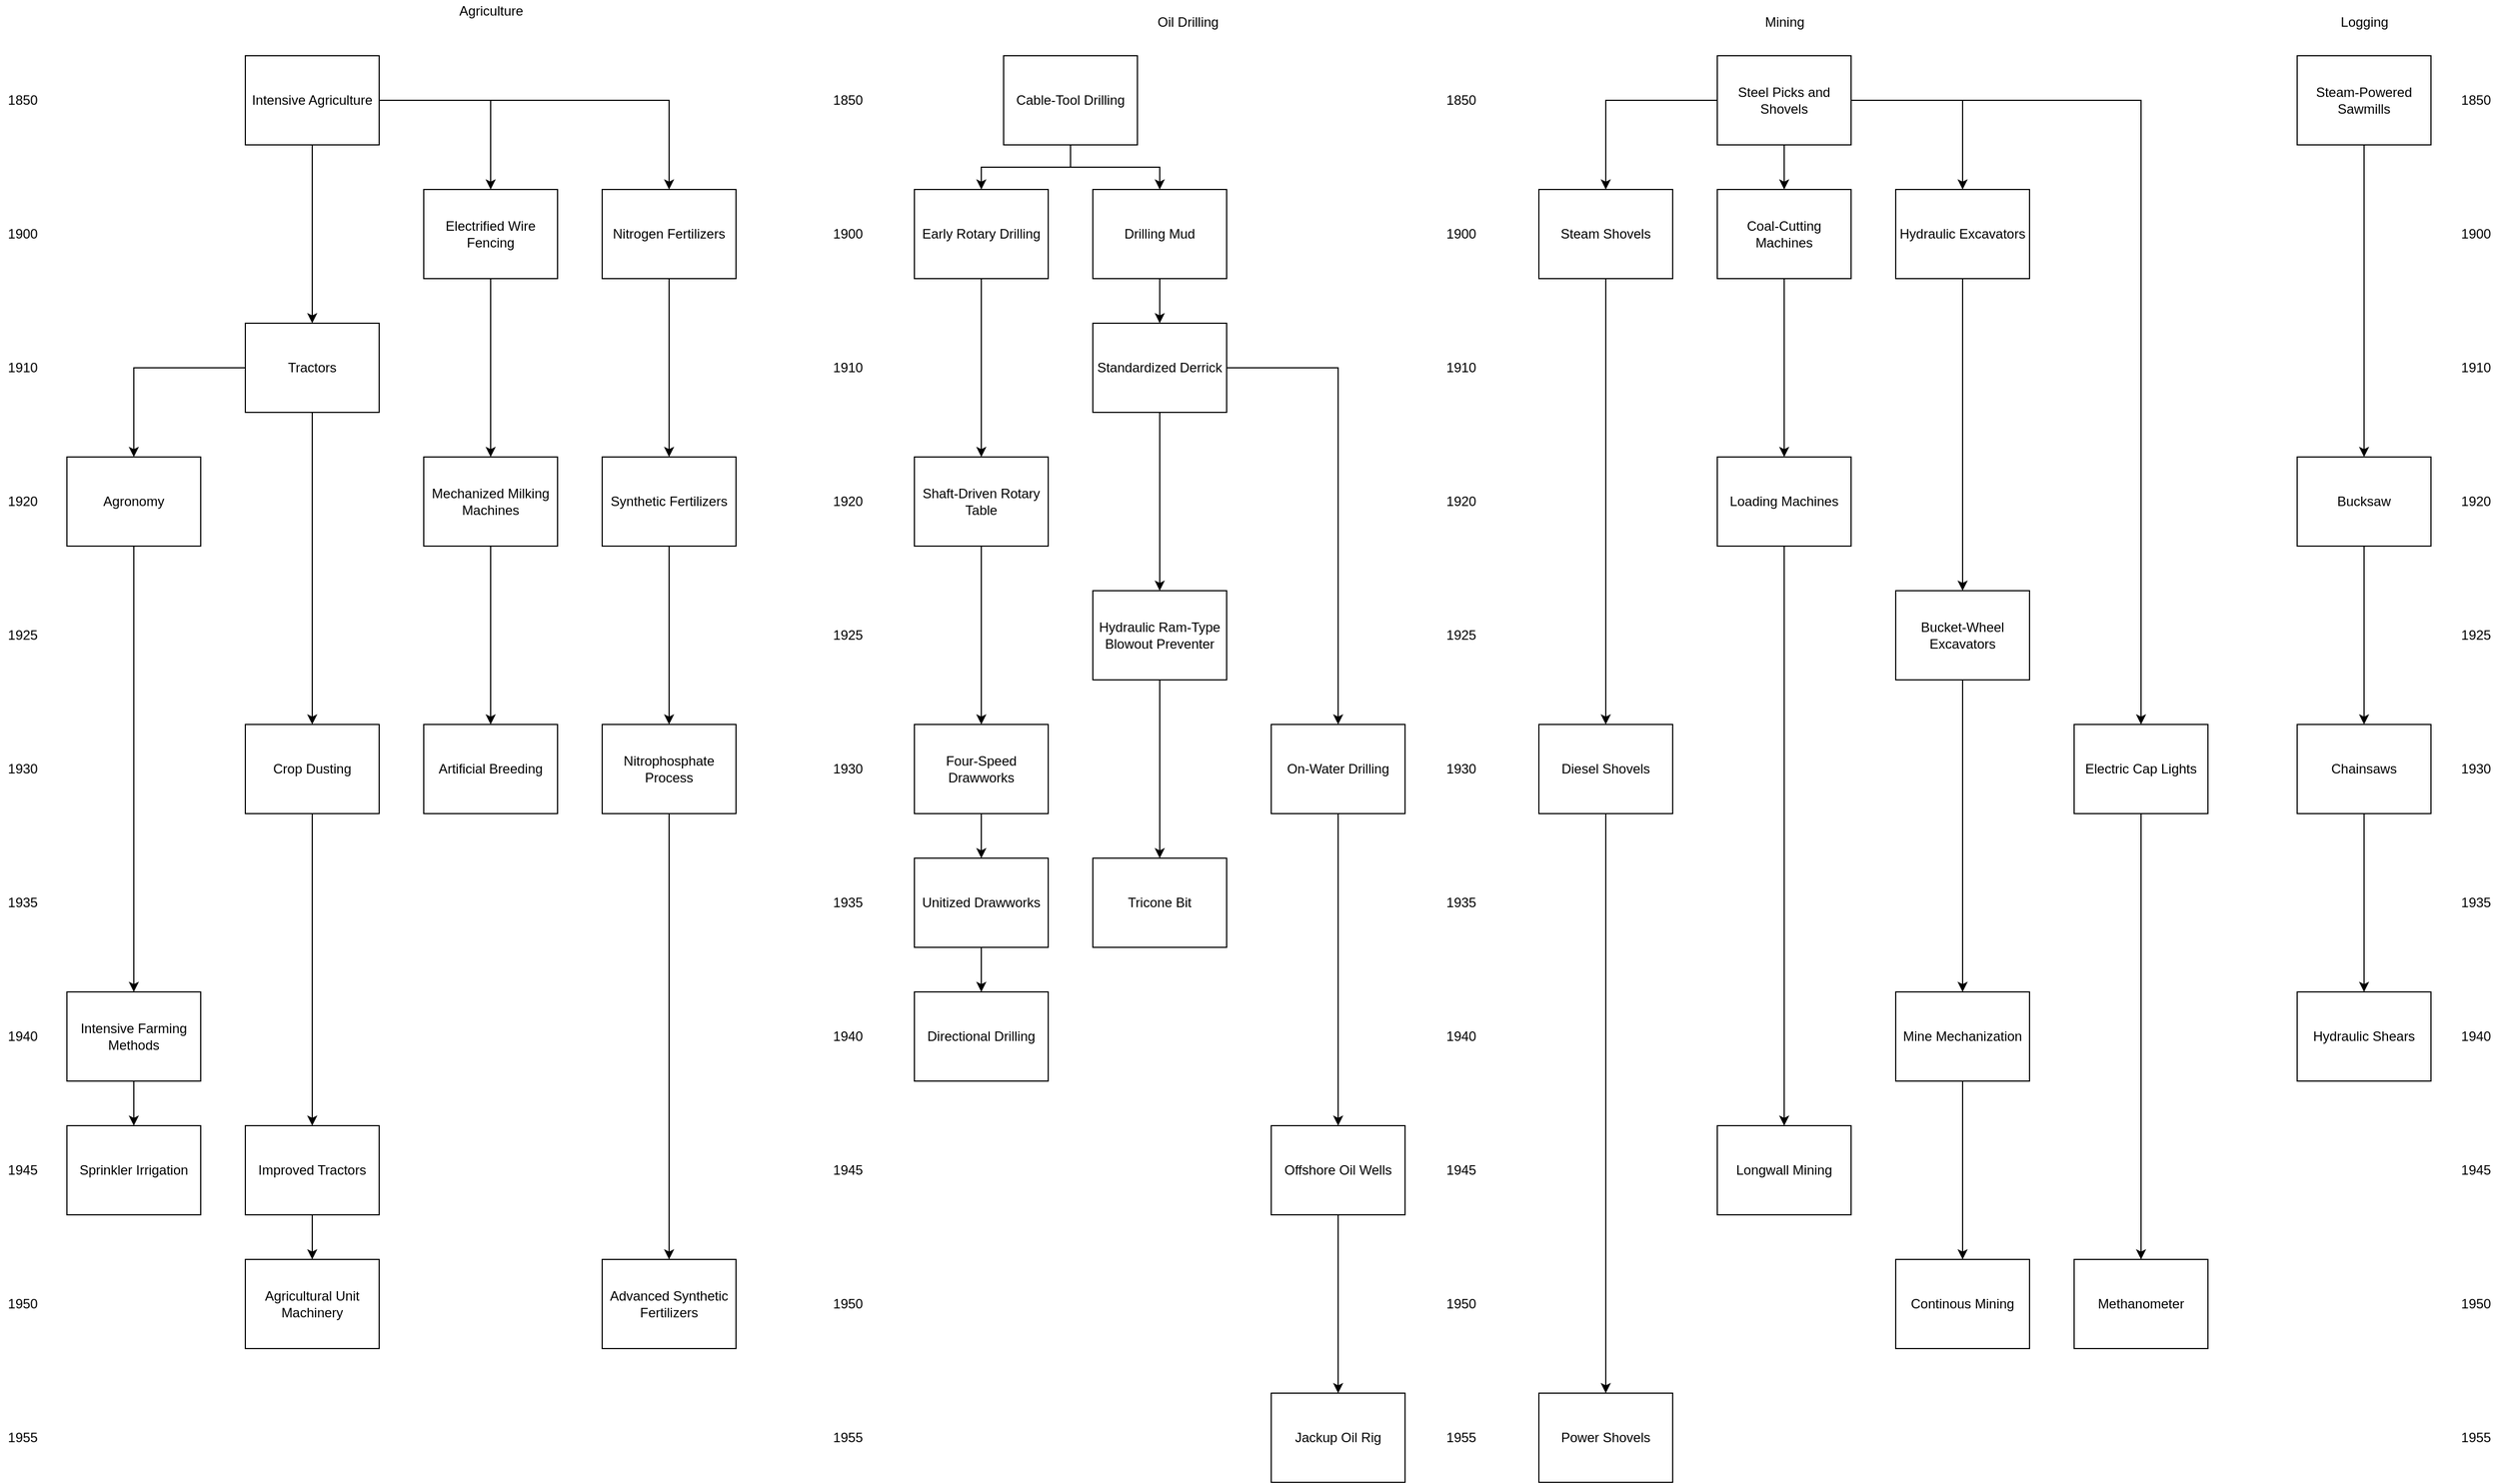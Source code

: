 <mxfile version="19.0.3" type="device"><diagram id="jywxnmZKgnLuyNf-V-jz" name="Resource Extraction"><mxGraphModel dx="2347" dy="911" grid="1" gridSize="10" guides="1" tooltips="1" connect="1" arrows="1" fold="1" page="1" pageScale="1" pageWidth="850" pageHeight="1100" math="0" shadow="0"><root><mxCell id="0"/><mxCell id="1" parent="0"/><mxCell id="-9QUuKGpBFFvPawd3NLC-29" style="edgeStyle=orthogonalEdgeStyle;rounded=0;orthogonalLoop=1;jettySize=auto;html=1;" edge="1" parent="1" source="-9QUuKGpBFFvPawd3NLC-1" target="-9QUuKGpBFFvPawd3NLC-7"><mxGeometry relative="1" as="geometry"/></mxCell><mxCell id="-9QUuKGpBFFvPawd3NLC-1" value="Drilling Mud" style="rounded=0;whiteSpace=wrap;html=1;" vertex="1" parent="1"><mxGeometry x="280" y="280" width="120" height="80" as="geometry"/></mxCell><mxCell id="-9QUuKGpBFFvPawd3NLC-2" value="1900" style="text;html=1;align=center;verticalAlign=middle;resizable=0;points=[];autosize=1;strokeColor=none;fillColor=none;" vertex="1" parent="1"><mxGeometry x="40" y="310" width="40" height="20" as="geometry"/></mxCell><mxCell id="-9QUuKGpBFFvPawd3NLC-3" value="1910" style="text;html=1;align=center;verticalAlign=middle;resizable=0;points=[];autosize=1;strokeColor=none;fillColor=none;" vertex="1" parent="1"><mxGeometry x="40" y="430" width="40" height="20" as="geometry"/></mxCell><mxCell id="-9QUuKGpBFFvPawd3NLC-4" value="1850" style="text;html=1;align=center;verticalAlign=middle;resizable=0;points=[];autosize=1;strokeColor=none;fillColor=none;" vertex="1" parent="1"><mxGeometry x="40" y="190" width="40" height="20" as="geometry"/></mxCell><mxCell id="-9QUuKGpBFFvPawd3NLC-25" style="edgeStyle=orthogonalEdgeStyle;rounded=0;orthogonalLoop=1;jettySize=auto;html=1;entryX=0.5;entryY=0;entryDx=0;entryDy=0;" edge="1" parent="1" source="-9QUuKGpBFFvPawd3NLC-5" target="-9QUuKGpBFFvPawd3NLC-6"><mxGeometry relative="1" as="geometry"/></mxCell><mxCell id="-9QUuKGpBFFvPawd3NLC-26" style="edgeStyle=orthogonalEdgeStyle;rounded=0;orthogonalLoop=1;jettySize=auto;html=1;entryX=0.5;entryY=0;entryDx=0;entryDy=0;" edge="1" parent="1" source="-9QUuKGpBFFvPawd3NLC-5" target="-9QUuKGpBFFvPawd3NLC-1"><mxGeometry relative="1" as="geometry"/></mxCell><mxCell id="-9QUuKGpBFFvPawd3NLC-5" value="Cable-Tool Drilling" style="rounded=0;whiteSpace=wrap;html=1;" vertex="1" parent="1"><mxGeometry x="200" y="160" width="120" height="80" as="geometry"/></mxCell><mxCell id="-9QUuKGpBFFvPawd3NLC-176" style="edgeStyle=orthogonalEdgeStyle;rounded=0;orthogonalLoop=1;jettySize=auto;html=1;" edge="1" parent="1" source="-9QUuKGpBFFvPawd3NLC-6" target="-9QUuKGpBFFvPawd3NLC-13"><mxGeometry relative="1" as="geometry"/></mxCell><mxCell id="-9QUuKGpBFFvPawd3NLC-6" value="Early Rotary Drilling" style="rounded=0;whiteSpace=wrap;html=1;" vertex="1" parent="1"><mxGeometry x="120" y="280" width="120" height="80" as="geometry"/></mxCell><mxCell id="-9QUuKGpBFFvPawd3NLC-30" style="edgeStyle=orthogonalEdgeStyle;rounded=0;orthogonalLoop=1;jettySize=auto;html=1;entryX=0.5;entryY=0;entryDx=0;entryDy=0;" edge="1" parent="1" source="-9QUuKGpBFFvPawd3NLC-7" target="-9QUuKGpBFFvPawd3NLC-18"><mxGeometry relative="1" as="geometry"/></mxCell><mxCell id="-9QUuKGpBFFvPawd3NLC-38" style="edgeStyle=orthogonalEdgeStyle;rounded=0;orthogonalLoop=1;jettySize=auto;html=1;" edge="1" parent="1" source="-9QUuKGpBFFvPawd3NLC-7" target="-9QUuKGpBFFvPawd3NLC-37"><mxGeometry relative="1" as="geometry"/></mxCell><mxCell id="-9QUuKGpBFFvPawd3NLC-7" value="Standardized Derrick" style="rounded=0;whiteSpace=wrap;html=1;" vertex="1" parent="1"><mxGeometry x="280" y="400" width="120" height="80" as="geometry"/></mxCell><mxCell id="-9QUuKGpBFFvPawd3NLC-9" value="1920" style="text;html=1;align=center;verticalAlign=middle;resizable=0;points=[];autosize=1;strokeColor=none;fillColor=none;" vertex="1" parent="1"><mxGeometry x="40" y="550" width="40" height="20" as="geometry"/></mxCell><mxCell id="-9QUuKGpBFFvPawd3NLC-10" value="1925" style="text;html=1;align=center;verticalAlign=middle;resizable=0;points=[];autosize=1;strokeColor=none;fillColor=none;" vertex="1" parent="1"><mxGeometry x="40" y="670" width="40" height="20" as="geometry"/></mxCell><mxCell id="-9QUuKGpBFFvPawd3NLC-11" value="1930" style="text;html=1;align=center;verticalAlign=middle;resizable=0;points=[];autosize=1;strokeColor=none;fillColor=none;" vertex="1" parent="1"><mxGeometry x="40" y="790" width="40" height="20" as="geometry"/></mxCell><mxCell id="-9QUuKGpBFFvPawd3NLC-12" value="1935" style="text;html=1;align=center;verticalAlign=middle;resizable=0;points=[];autosize=1;strokeColor=none;fillColor=none;" vertex="1" parent="1"><mxGeometry x="40" y="910" width="40" height="20" as="geometry"/></mxCell><mxCell id="-9QUuKGpBFFvPawd3NLC-31" style="edgeStyle=orthogonalEdgeStyle;rounded=0;orthogonalLoop=1;jettySize=auto;html=1;entryX=0.5;entryY=0;entryDx=0;entryDy=0;" edge="1" parent="1" source="-9QUuKGpBFFvPawd3NLC-13" target="-9QUuKGpBFFvPawd3NLC-14"><mxGeometry relative="1" as="geometry"/></mxCell><mxCell id="-9QUuKGpBFFvPawd3NLC-13" value="Shaft-Driven Rotary Table" style="rounded=0;whiteSpace=wrap;html=1;" vertex="1" parent="1"><mxGeometry x="120" y="520" width="120" height="80" as="geometry"/></mxCell><mxCell id="-9QUuKGpBFFvPawd3NLC-32" style="edgeStyle=orthogonalEdgeStyle;rounded=0;orthogonalLoop=1;jettySize=auto;html=1;" edge="1" parent="1" source="-9QUuKGpBFFvPawd3NLC-14" target="-9QUuKGpBFFvPawd3NLC-16"><mxGeometry relative="1" as="geometry"/></mxCell><mxCell id="-9QUuKGpBFFvPawd3NLC-14" value="Four-Speed Drawworks" style="rounded=0;whiteSpace=wrap;html=1;" vertex="1" parent="1"><mxGeometry x="120" y="760" width="120" height="80" as="geometry"/></mxCell><mxCell id="-9QUuKGpBFFvPawd3NLC-41" style="edgeStyle=orthogonalEdgeStyle;rounded=0;orthogonalLoop=1;jettySize=auto;html=1;" edge="1" parent="1" source="-9QUuKGpBFFvPawd3NLC-16" target="-9QUuKGpBFFvPawd3NLC-40"><mxGeometry relative="1" as="geometry"/></mxCell><mxCell id="-9QUuKGpBFFvPawd3NLC-16" value="Unitized Drawworks" style="rounded=0;whiteSpace=wrap;html=1;" vertex="1" parent="1"><mxGeometry x="120" y="880" width="120" height="80" as="geometry"/></mxCell><mxCell id="-9QUuKGpBFFvPawd3NLC-17" value="Tricone Bit" style="rounded=0;whiteSpace=wrap;html=1;" vertex="1" parent="1"><mxGeometry x="280" y="880" width="120" height="80" as="geometry"/></mxCell><mxCell id="-9QUuKGpBFFvPawd3NLC-34" style="edgeStyle=orthogonalEdgeStyle;rounded=0;orthogonalLoop=1;jettySize=auto;html=1;entryX=0.5;entryY=0;entryDx=0;entryDy=0;" edge="1" parent="1" source="-9QUuKGpBFFvPawd3NLC-18" target="-9QUuKGpBFFvPawd3NLC-19"><mxGeometry relative="1" as="geometry"/></mxCell><mxCell id="-9QUuKGpBFFvPawd3NLC-18" value="On-Water Drilling" style="rounded=0;whiteSpace=wrap;html=1;" vertex="1" parent="1"><mxGeometry x="440" y="760" width="120" height="80" as="geometry"/></mxCell><mxCell id="-9QUuKGpBFFvPawd3NLC-35" style="edgeStyle=orthogonalEdgeStyle;rounded=0;orthogonalLoop=1;jettySize=auto;html=1;entryX=0.5;entryY=0;entryDx=0;entryDy=0;" edge="1" parent="1" source="-9QUuKGpBFFvPawd3NLC-19" target="-9QUuKGpBFFvPawd3NLC-22"><mxGeometry relative="1" as="geometry"/></mxCell><mxCell id="-9QUuKGpBFFvPawd3NLC-19" value="Offshore Oil Wells" style="rounded=0;whiteSpace=wrap;html=1;" vertex="1" parent="1"><mxGeometry x="440" y="1120" width="120" height="80" as="geometry"/></mxCell><mxCell id="-9QUuKGpBFFvPawd3NLC-20" value="1940" style="text;html=1;align=center;verticalAlign=middle;resizable=0;points=[];autosize=1;strokeColor=none;fillColor=none;" vertex="1" parent="1"><mxGeometry x="40" y="1030" width="40" height="20" as="geometry"/></mxCell><mxCell id="-9QUuKGpBFFvPawd3NLC-21" value="1945" style="text;html=1;align=center;verticalAlign=middle;resizable=0;points=[];autosize=1;strokeColor=none;fillColor=none;" vertex="1" parent="1"><mxGeometry x="40" y="1150" width="40" height="20" as="geometry"/></mxCell><mxCell id="-9QUuKGpBFFvPawd3NLC-22" value="Jackup Oil Rig" style="rounded=0;whiteSpace=wrap;html=1;" vertex="1" parent="1"><mxGeometry x="440" y="1360" width="120" height="80" as="geometry"/></mxCell><mxCell id="-9QUuKGpBFFvPawd3NLC-23" value="1950" style="text;html=1;align=center;verticalAlign=middle;resizable=0;points=[];autosize=1;strokeColor=none;fillColor=none;" vertex="1" parent="1"><mxGeometry x="40" y="1270" width="40" height="20" as="geometry"/></mxCell><mxCell id="-9QUuKGpBFFvPawd3NLC-24" value="1955" style="text;html=1;align=center;verticalAlign=middle;resizable=0;points=[];autosize=1;strokeColor=none;fillColor=none;" vertex="1" parent="1"><mxGeometry x="40" y="1390" width="40" height="20" as="geometry"/></mxCell><mxCell id="-9QUuKGpBFFvPawd3NLC-36" value="Oil Drilling" style="text;html=1;align=center;verticalAlign=middle;resizable=0;points=[];autosize=1;strokeColor=none;fillColor=none;" vertex="1" parent="1"><mxGeometry x="330" y="120" width="70" height="20" as="geometry"/></mxCell><mxCell id="-9QUuKGpBFFvPawd3NLC-39" style="edgeStyle=orthogonalEdgeStyle;rounded=0;orthogonalLoop=1;jettySize=auto;html=1;entryX=0.5;entryY=0;entryDx=0;entryDy=0;" edge="1" parent="1" source="-9QUuKGpBFFvPawd3NLC-37" target="-9QUuKGpBFFvPawd3NLC-17"><mxGeometry relative="1" as="geometry"/></mxCell><mxCell id="-9QUuKGpBFFvPawd3NLC-37" value="Hydraulic Ram-Type Blowout Preventer" style="rounded=0;whiteSpace=wrap;html=1;" vertex="1" parent="1"><mxGeometry x="280" y="640" width="120" height="80" as="geometry"/></mxCell><mxCell id="-9QUuKGpBFFvPawd3NLC-40" value="Directional Drilling" style="rounded=0;whiteSpace=wrap;html=1;" vertex="1" parent="1"><mxGeometry x="120" y="1000" width="120" height="80" as="geometry"/></mxCell><mxCell id="-9QUuKGpBFFvPawd3NLC-42" value="Mining" style="text;html=1;align=center;verticalAlign=middle;resizable=0;points=[];autosize=1;strokeColor=none;fillColor=none;" vertex="1" parent="1"><mxGeometry x="875" y="120" width="50" height="20" as="geometry"/></mxCell><mxCell id="-9QUuKGpBFFvPawd3NLC-72" style="edgeStyle=orthogonalEdgeStyle;rounded=0;orthogonalLoop=1;jettySize=auto;html=1;entryX=0.5;entryY=0;entryDx=0;entryDy=0;" edge="1" parent="1" source="-9QUuKGpBFFvPawd3NLC-43" target="-9QUuKGpBFFvPawd3NLC-61"><mxGeometry relative="1" as="geometry"/></mxCell><mxCell id="-9QUuKGpBFFvPawd3NLC-75" style="edgeStyle=orthogonalEdgeStyle;rounded=0;orthogonalLoop=1;jettySize=auto;html=1;entryX=0.5;entryY=0;entryDx=0;entryDy=0;" edge="1" parent="1" source="-9QUuKGpBFFvPawd3NLC-43" target="-9QUuKGpBFFvPawd3NLC-64"><mxGeometry relative="1" as="geometry"/></mxCell><mxCell id="-9QUuKGpBFFvPawd3NLC-76" style="edgeStyle=orthogonalEdgeStyle;rounded=0;orthogonalLoop=1;jettySize=auto;html=1;" edge="1" parent="1" source="-9QUuKGpBFFvPawd3NLC-43" target="-9QUuKGpBFFvPawd3NLC-55"><mxGeometry relative="1" as="geometry"/></mxCell><mxCell id="-9QUuKGpBFFvPawd3NLC-105" style="edgeStyle=orthogonalEdgeStyle;rounded=0;orthogonalLoop=1;jettySize=auto;html=1;entryX=0.5;entryY=0;entryDx=0;entryDy=0;" edge="1" parent="1" source="-9QUuKGpBFFvPawd3NLC-43" target="-9QUuKGpBFFvPawd3NLC-104"><mxGeometry relative="1" as="geometry"/></mxCell><mxCell id="-9QUuKGpBFFvPawd3NLC-43" value="Steel Picks and Shovels" style="rounded=0;whiteSpace=wrap;html=1;" vertex="1" parent="1"><mxGeometry x="840" y="160" width="120" height="80" as="geometry"/></mxCell><mxCell id="-9QUuKGpBFFvPawd3NLC-44" value="1900" style="text;html=1;align=center;verticalAlign=middle;resizable=0;points=[];autosize=1;strokeColor=none;fillColor=none;" vertex="1" parent="1"><mxGeometry x="590" y="310" width="40" height="20" as="geometry"/></mxCell><mxCell id="-9QUuKGpBFFvPawd3NLC-45" value="1910" style="text;html=1;align=center;verticalAlign=middle;resizable=0;points=[];autosize=1;strokeColor=none;fillColor=none;" vertex="1" parent="1"><mxGeometry x="590" y="430" width="40" height="20" as="geometry"/></mxCell><mxCell id="-9QUuKGpBFFvPawd3NLC-46" value="1850" style="text;html=1;align=center;verticalAlign=middle;resizable=0;points=[];autosize=1;strokeColor=none;fillColor=none;" vertex="1" parent="1"><mxGeometry x="590" y="190" width="40" height="20" as="geometry"/></mxCell><mxCell id="-9QUuKGpBFFvPawd3NLC-47" value="1920" style="text;html=1;align=center;verticalAlign=middle;resizable=0;points=[];autosize=1;strokeColor=none;fillColor=none;" vertex="1" parent="1"><mxGeometry x="590" y="550" width="40" height="20" as="geometry"/></mxCell><mxCell id="-9QUuKGpBFFvPawd3NLC-48" value="1925" style="text;html=1;align=center;verticalAlign=middle;resizable=0;points=[];autosize=1;strokeColor=none;fillColor=none;" vertex="1" parent="1"><mxGeometry x="590" y="670" width="40" height="20" as="geometry"/></mxCell><mxCell id="-9QUuKGpBFFvPawd3NLC-49" value="1930" style="text;html=1;align=center;verticalAlign=middle;resizable=0;points=[];autosize=1;strokeColor=none;fillColor=none;" vertex="1" parent="1"><mxGeometry x="590" y="790" width="40" height="20" as="geometry"/></mxCell><mxCell id="-9QUuKGpBFFvPawd3NLC-50" value="1935" style="text;html=1;align=center;verticalAlign=middle;resizable=0;points=[];autosize=1;strokeColor=none;fillColor=none;" vertex="1" parent="1"><mxGeometry x="590" y="910" width="40" height="20" as="geometry"/></mxCell><mxCell id="-9QUuKGpBFFvPawd3NLC-51" value="1940" style="text;html=1;align=center;verticalAlign=middle;resizable=0;points=[];autosize=1;strokeColor=none;fillColor=none;" vertex="1" parent="1"><mxGeometry x="590" y="1030" width="40" height="20" as="geometry"/></mxCell><mxCell id="-9QUuKGpBFFvPawd3NLC-52" value="1945" style="text;html=1;align=center;verticalAlign=middle;resizable=0;points=[];autosize=1;strokeColor=none;fillColor=none;" vertex="1" parent="1"><mxGeometry x="590" y="1150" width="40" height="20" as="geometry"/></mxCell><mxCell id="-9QUuKGpBFFvPawd3NLC-53" value="1950" style="text;html=1;align=center;verticalAlign=middle;resizable=0;points=[];autosize=1;strokeColor=none;fillColor=none;" vertex="1" parent="1"><mxGeometry x="590" y="1270" width="40" height="20" as="geometry"/></mxCell><mxCell id="-9QUuKGpBFFvPawd3NLC-54" value="1955" style="text;html=1;align=center;verticalAlign=middle;resizable=0;points=[];autosize=1;strokeColor=none;fillColor=none;" vertex="1" parent="1"><mxGeometry x="590" y="1390" width="40" height="20" as="geometry"/></mxCell><mxCell id="-9QUuKGpBFFvPawd3NLC-77" style="edgeStyle=orthogonalEdgeStyle;rounded=0;orthogonalLoop=1;jettySize=auto;html=1;" edge="1" parent="1" source="-9QUuKGpBFFvPawd3NLC-55" target="-9QUuKGpBFFvPawd3NLC-56"><mxGeometry relative="1" as="geometry"/></mxCell><mxCell id="-9QUuKGpBFFvPawd3NLC-55" value="Steam Shovels" style="rounded=0;whiteSpace=wrap;html=1;" vertex="1" parent="1"><mxGeometry x="680" y="280" width="120" height="80" as="geometry"/></mxCell><mxCell id="-9QUuKGpBFFvPawd3NLC-78" style="edgeStyle=orthogonalEdgeStyle;rounded=0;orthogonalLoop=1;jettySize=auto;html=1;entryX=0.5;entryY=0;entryDx=0;entryDy=0;" edge="1" parent="1" source="-9QUuKGpBFFvPawd3NLC-56" target="-9QUuKGpBFFvPawd3NLC-57"><mxGeometry relative="1" as="geometry"/></mxCell><mxCell id="-9QUuKGpBFFvPawd3NLC-56" value="Diesel Shovels" style="rounded=0;whiteSpace=wrap;html=1;" vertex="1" parent="1"><mxGeometry x="680" y="760" width="120" height="80" as="geometry"/></mxCell><mxCell id="-9QUuKGpBFFvPawd3NLC-57" value="Power Shovels" style="rounded=0;whiteSpace=wrap;html=1;" vertex="1" parent="1"><mxGeometry x="680" y="1360" width="120" height="80" as="geometry"/></mxCell><mxCell id="-9QUuKGpBFFvPawd3NLC-73" style="edgeStyle=orthogonalEdgeStyle;rounded=0;orthogonalLoop=1;jettySize=auto;html=1;" edge="1" parent="1" source="-9QUuKGpBFFvPawd3NLC-61" target="-9QUuKGpBFFvPawd3NLC-62"><mxGeometry relative="1" as="geometry"/></mxCell><mxCell id="-9QUuKGpBFFvPawd3NLC-61" value="Coal-Cutting Machines" style="rounded=0;whiteSpace=wrap;html=1;" vertex="1" parent="1"><mxGeometry x="840" y="280" width="120" height="80" as="geometry"/></mxCell><mxCell id="-9QUuKGpBFFvPawd3NLC-74" style="edgeStyle=orthogonalEdgeStyle;rounded=0;orthogonalLoop=1;jettySize=auto;html=1;entryX=0.5;entryY=0;entryDx=0;entryDy=0;" edge="1" parent="1" source="-9QUuKGpBFFvPawd3NLC-62" target="-9QUuKGpBFFvPawd3NLC-63"><mxGeometry relative="1" as="geometry"/></mxCell><mxCell id="-9QUuKGpBFFvPawd3NLC-62" value="Loading Machines" style="rounded=0;whiteSpace=wrap;html=1;" vertex="1" parent="1"><mxGeometry x="840" y="520" width="120" height="80" as="geometry"/></mxCell><mxCell id="-9QUuKGpBFFvPawd3NLC-63" value="Longwall Mining" style="rounded=0;whiteSpace=wrap;html=1;" vertex="1" parent="1"><mxGeometry x="840" y="1120" width="120" height="80" as="geometry"/></mxCell><mxCell id="-9QUuKGpBFFvPawd3NLC-68" style="edgeStyle=orthogonalEdgeStyle;rounded=0;orthogonalLoop=1;jettySize=auto;html=1;" edge="1" parent="1" source="-9QUuKGpBFFvPawd3NLC-64" target="-9QUuKGpBFFvPawd3NLC-67"><mxGeometry relative="1" as="geometry"/></mxCell><mxCell id="-9QUuKGpBFFvPawd3NLC-64" value="Hydraulic Excavators" style="rounded=0;whiteSpace=wrap;html=1;" vertex="1" parent="1"><mxGeometry x="1000" y="280" width="120" height="80" as="geometry"/></mxCell><mxCell id="-9QUuKGpBFFvPawd3NLC-65" value="Continous Mining" style="rounded=0;whiteSpace=wrap;html=1;" vertex="1" parent="1"><mxGeometry x="1000" y="1240" width="120" height="80" as="geometry"/></mxCell><mxCell id="-9QUuKGpBFFvPawd3NLC-70" style="edgeStyle=orthogonalEdgeStyle;rounded=0;orthogonalLoop=1;jettySize=auto;html=1;entryX=0.5;entryY=0;entryDx=0;entryDy=0;" edge="1" parent="1" source="-9QUuKGpBFFvPawd3NLC-67" target="-9QUuKGpBFFvPawd3NLC-69"><mxGeometry relative="1" as="geometry"/></mxCell><mxCell id="-9QUuKGpBFFvPawd3NLC-67" value="Bucket-Wheel Excavators" style="rounded=0;whiteSpace=wrap;html=1;" vertex="1" parent="1"><mxGeometry x="1000" y="640" width="120" height="80" as="geometry"/></mxCell><mxCell id="-9QUuKGpBFFvPawd3NLC-71" style="edgeStyle=orthogonalEdgeStyle;rounded=0;orthogonalLoop=1;jettySize=auto;html=1;entryX=0.5;entryY=0;entryDx=0;entryDy=0;" edge="1" parent="1" source="-9QUuKGpBFFvPawd3NLC-69" target="-9QUuKGpBFFvPawd3NLC-65"><mxGeometry relative="1" as="geometry"/></mxCell><mxCell id="-9QUuKGpBFFvPawd3NLC-69" value="Mine Mechanization" style="rounded=0;whiteSpace=wrap;html=1;" vertex="1" parent="1"><mxGeometry x="1000" y="1000" width="120" height="80" as="geometry"/></mxCell><mxCell id="-9QUuKGpBFFvPawd3NLC-79" value="1900" style="text;html=1;align=center;verticalAlign=middle;resizable=0;points=[];autosize=1;strokeColor=none;fillColor=none;" vertex="1" parent="1"><mxGeometry x="1500" y="310" width="40" height="20" as="geometry"/></mxCell><mxCell id="-9QUuKGpBFFvPawd3NLC-80" value="1910" style="text;html=1;align=center;verticalAlign=middle;resizable=0;points=[];autosize=1;strokeColor=none;fillColor=none;" vertex="1" parent="1"><mxGeometry x="1500" y="430" width="40" height="20" as="geometry"/></mxCell><mxCell id="-9QUuKGpBFFvPawd3NLC-81" value="1850" style="text;html=1;align=center;verticalAlign=middle;resizable=0;points=[];autosize=1;strokeColor=none;fillColor=none;" vertex="1" parent="1"><mxGeometry x="1500" y="190" width="40" height="20" as="geometry"/></mxCell><mxCell id="-9QUuKGpBFFvPawd3NLC-82" value="1920" style="text;html=1;align=center;verticalAlign=middle;resizable=0;points=[];autosize=1;strokeColor=none;fillColor=none;" vertex="1" parent="1"><mxGeometry x="1500" y="550" width="40" height="20" as="geometry"/></mxCell><mxCell id="-9QUuKGpBFFvPawd3NLC-83" value="1925" style="text;html=1;align=center;verticalAlign=middle;resizable=0;points=[];autosize=1;strokeColor=none;fillColor=none;" vertex="1" parent="1"><mxGeometry x="1500" y="670" width="40" height="20" as="geometry"/></mxCell><mxCell id="-9QUuKGpBFFvPawd3NLC-84" value="1930" style="text;html=1;align=center;verticalAlign=middle;resizable=0;points=[];autosize=1;strokeColor=none;fillColor=none;" vertex="1" parent="1"><mxGeometry x="1500" y="790" width="40" height="20" as="geometry"/></mxCell><mxCell id="-9QUuKGpBFFvPawd3NLC-85" value="1935" style="text;html=1;align=center;verticalAlign=middle;resizable=0;points=[];autosize=1;strokeColor=none;fillColor=none;" vertex="1" parent="1"><mxGeometry x="1500" y="910" width="40" height="20" as="geometry"/></mxCell><mxCell id="-9QUuKGpBFFvPawd3NLC-86" value="1940" style="text;html=1;align=center;verticalAlign=middle;resizable=0;points=[];autosize=1;strokeColor=none;fillColor=none;" vertex="1" parent="1"><mxGeometry x="1500" y="1030" width="40" height="20" as="geometry"/></mxCell><mxCell id="-9QUuKGpBFFvPawd3NLC-87" value="1945" style="text;html=1;align=center;verticalAlign=middle;resizable=0;points=[];autosize=1;strokeColor=none;fillColor=none;" vertex="1" parent="1"><mxGeometry x="1500" y="1150" width="40" height="20" as="geometry"/></mxCell><mxCell id="-9QUuKGpBFFvPawd3NLC-88" value="1950" style="text;html=1;align=center;verticalAlign=middle;resizable=0;points=[];autosize=1;strokeColor=none;fillColor=none;" vertex="1" parent="1"><mxGeometry x="1500" y="1270" width="40" height="20" as="geometry"/></mxCell><mxCell id="-9QUuKGpBFFvPawd3NLC-89" value="1955" style="text;html=1;align=center;verticalAlign=middle;resizable=0;points=[];autosize=1;strokeColor=none;fillColor=none;" vertex="1" parent="1"><mxGeometry x="1500" y="1390" width="40" height="20" as="geometry"/></mxCell><mxCell id="-9QUuKGpBFFvPawd3NLC-175" style="edgeStyle=orthogonalEdgeStyle;rounded=0;orthogonalLoop=1;jettySize=auto;html=1;" edge="1" parent="1" source="-9QUuKGpBFFvPawd3NLC-90" target="-9QUuKGpBFFvPawd3NLC-93"><mxGeometry relative="1" as="geometry"/></mxCell><mxCell id="-9QUuKGpBFFvPawd3NLC-90" value="Steam-Powered Sawmills" style="rounded=0;whiteSpace=wrap;html=1;" vertex="1" parent="1"><mxGeometry x="1360" y="160" width="120" height="80" as="geometry"/></mxCell><mxCell id="-9QUuKGpBFFvPawd3NLC-99" style="edgeStyle=orthogonalEdgeStyle;rounded=0;orthogonalLoop=1;jettySize=auto;html=1;" edge="1" parent="1" source="-9QUuKGpBFFvPawd3NLC-92" target="-9QUuKGpBFFvPawd3NLC-94"><mxGeometry relative="1" as="geometry"/></mxCell><mxCell id="-9QUuKGpBFFvPawd3NLC-92" value="Chainsaws" style="rounded=0;whiteSpace=wrap;html=1;" vertex="1" parent="1"><mxGeometry x="1360" y="760" width="120" height="80" as="geometry"/></mxCell><mxCell id="-9QUuKGpBFFvPawd3NLC-98" style="edgeStyle=orthogonalEdgeStyle;rounded=0;orthogonalLoop=1;jettySize=auto;html=1;entryX=0.5;entryY=0;entryDx=0;entryDy=0;" edge="1" parent="1" source="-9QUuKGpBFFvPawd3NLC-93" target="-9QUuKGpBFFvPawd3NLC-92"><mxGeometry relative="1" as="geometry"/></mxCell><mxCell id="-9QUuKGpBFFvPawd3NLC-93" value="Bucksaw" style="rounded=0;whiteSpace=wrap;html=1;" vertex="1" parent="1"><mxGeometry x="1360" y="520" width="120" height="80" as="geometry"/></mxCell><mxCell id="-9QUuKGpBFFvPawd3NLC-94" value="Hydraulic Shears" style="rounded=0;whiteSpace=wrap;html=1;" vertex="1" parent="1"><mxGeometry x="1360" y="1000" width="120" height="80" as="geometry"/></mxCell><mxCell id="-9QUuKGpBFFvPawd3NLC-100" value="Logging" style="text;html=1;align=center;verticalAlign=middle;resizable=0;points=[];autosize=1;strokeColor=none;fillColor=none;" vertex="1" parent="1"><mxGeometry x="1390" y="120" width="60" height="20" as="geometry"/></mxCell><mxCell id="-9QUuKGpBFFvPawd3NLC-102" value="Agriculture" style="text;html=1;align=center;verticalAlign=middle;resizable=0;points=[];autosize=1;strokeColor=none;fillColor=none;" vertex="1" parent="1"><mxGeometry x="-295" y="110" width="70" height="20" as="geometry"/></mxCell><mxCell id="-9QUuKGpBFFvPawd3NLC-164" style="edgeStyle=orthogonalEdgeStyle;rounded=0;orthogonalLoop=1;jettySize=auto;html=1;entryX=0.5;entryY=0;entryDx=0;entryDy=0;" edge="1" parent="1" source="-9QUuKGpBFFvPawd3NLC-104" target="-9QUuKGpBFFvPawd3NLC-163"><mxGeometry relative="1" as="geometry"/></mxCell><mxCell id="-9QUuKGpBFFvPawd3NLC-104" value="Electric Cap Lights" style="rounded=0;whiteSpace=wrap;html=1;" vertex="1" parent="1"><mxGeometry x="1160" y="760" width="120" height="80" as="geometry"/></mxCell><mxCell id="-9QUuKGpBFFvPawd3NLC-138" style="edgeStyle=orthogonalEdgeStyle;rounded=0;orthogonalLoop=1;jettySize=auto;html=1;" edge="1" parent="1" source="-9QUuKGpBFFvPawd3NLC-107" target="-9QUuKGpBFFvPawd3NLC-137"><mxGeometry relative="1" as="geometry"/></mxCell><mxCell id="-9QUuKGpBFFvPawd3NLC-156" style="edgeStyle=orthogonalEdgeStyle;rounded=0;orthogonalLoop=1;jettySize=auto;html=1;" edge="1" parent="1" source="-9QUuKGpBFFvPawd3NLC-107" target="-9QUuKGpBFFvPawd3NLC-155"><mxGeometry relative="1" as="geometry"/></mxCell><mxCell id="-9QUuKGpBFFvPawd3NLC-107" value="Tractors" style="rounded=0;whiteSpace=wrap;html=1;" vertex="1" parent="1"><mxGeometry x="-480" y="400" width="120" height="80" as="geometry"/></mxCell><mxCell id="-9QUuKGpBFFvPawd3NLC-142" style="edgeStyle=orthogonalEdgeStyle;rounded=0;orthogonalLoop=1;jettySize=auto;html=1;entryX=0.5;entryY=0;entryDx=0;entryDy=0;" edge="1" parent="1" source="-9QUuKGpBFFvPawd3NLC-109" target="-9QUuKGpBFFvPawd3NLC-139"><mxGeometry relative="1" as="geometry"/></mxCell><mxCell id="-9QUuKGpBFFvPawd3NLC-109" value="Improved Tractors" style="rounded=0;whiteSpace=wrap;html=1;" vertex="1" parent="1"><mxGeometry x="-480" y="1120" width="120" height="80" as="geometry"/></mxCell><mxCell id="-9QUuKGpBFFvPawd3NLC-172" style="edgeStyle=orthogonalEdgeStyle;rounded=0;orthogonalLoop=1;jettySize=auto;html=1;" edge="1" parent="1" source="-9QUuKGpBFFvPawd3NLC-114" target="-9QUuKGpBFFvPawd3NLC-116"><mxGeometry relative="1" as="geometry"/></mxCell><mxCell id="-9QUuKGpBFFvPawd3NLC-114" value="Nitrogen Fertilizers" style="rounded=0;whiteSpace=wrap;html=1;" vertex="1" parent="1"><mxGeometry x="-160" y="280" width="120" height="80" as="geometry"/></mxCell><mxCell id="-9QUuKGpBFFvPawd3NLC-121" style="edgeStyle=orthogonalEdgeStyle;rounded=0;orthogonalLoop=1;jettySize=auto;html=1;entryX=0.5;entryY=0;entryDx=0;entryDy=0;" edge="1" parent="1" source="-9QUuKGpBFFvPawd3NLC-116" target="-9QUuKGpBFFvPawd3NLC-118"><mxGeometry relative="1" as="geometry"/></mxCell><mxCell id="-9QUuKGpBFFvPawd3NLC-116" value="Synthetic Fertilizers" style="rounded=0;whiteSpace=wrap;html=1;" vertex="1" parent="1"><mxGeometry x="-160" y="520" width="120" height="80" as="geometry"/></mxCell><mxCell id="-9QUuKGpBFFvPawd3NLC-120" style="edgeStyle=orthogonalEdgeStyle;rounded=0;orthogonalLoop=1;jettySize=auto;html=1;" edge="1" parent="1" source="-9QUuKGpBFFvPawd3NLC-118" target="-9QUuKGpBFFvPawd3NLC-119"><mxGeometry relative="1" as="geometry"/></mxCell><mxCell id="-9QUuKGpBFFvPawd3NLC-118" value="Nitrophosphate Process" style="rounded=0;whiteSpace=wrap;html=1;" vertex="1" parent="1"><mxGeometry x="-160" y="760" width="120" height="80" as="geometry"/></mxCell><mxCell id="-9QUuKGpBFFvPawd3NLC-119" value="Advanced Synthetic Fertilizers" style="rounded=0;whiteSpace=wrap;html=1;" vertex="1" parent="1"><mxGeometry x="-160" y="1240" width="120" height="80" as="geometry"/></mxCell><mxCell id="-9QUuKGpBFFvPawd3NLC-130" style="edgeStyle=orthogonalEdgeStyle;rounded=0;orthogonalLoop=1;jettySize=auto;html=1;entryX=0.5;entryY=0;entryDx=0;entryDy=0;" edge="1" parent="1" source="-9QUuKGpBFFvPawd3NLC-127" target="-9QUuKGpBFFvPawd3NLC-128"><mxGeometry relative="1" as="geometry"/></mxCell><mxCell id="-9QUuKGpBFFvPawd3NLC-127" value="Electrified Wire Fencing" style="rounded=0;whiteSpace=wrap;html=1;" vertex="1" parent="1"><mxGeometry x="-320" y="280" width="120" height="80" as="geometry"/></mxCell><mxCell id="-9QUuKGpBFFvPawd3NLC-132" style="edgeStyle=orthogonalEdgeStyle;rounded=0;orthogonalLoop=1;jettySize=auto;html=1;entryX=0.5;entryY=0;entryDx=0;entryDy=0;" edge="1" parent="1" source="-9QUuKGpBFFvPawd3NLC-128" target="-9QUuKGpBFFvPawd3NLC-131"><mxGeometry relative="1" as="geometry"/></mxCell><mxCell id="-9QUuKGpBFFvPawd3NLC-128" value="Mechanized Milking Machines" style="rounded=0;whiteSpace=wrap;html=1;" vertex="1" parent="1"><mxGeometry x="-320" y="520" width="120" height="80" as="geometry"/></mxCell><mxCell id="-9QUuKGpBFFvPawd3NLC-131" value="Artificial Breeding" style="rounded=0;whiteSpace=wrap;html=1;" vertex="1" parent="1"><mxGeometry x="-320" y="760" width="120" height="80" as="geometry"/></mxCell><mxCell id="-9QUuKGpBFFvPawd3NLC-146" style="edgeStyle=orthogonalEdgeStyle;rounded=0;orthogonalLoop=1;jettySize=auto;html=1;" edge="1" parent="1" source="-9QUuKGpBFFvPawd3NLC-133" target="-9QUuKGpBFFvPawd3NLC-107"><mxGeometry relative="1" as="geometry"/></mxCell><mxCell id="-9QUuKGpBFFvPawd3NLC-173" style="edgeStyle=orthogonalEdgeStyle;rounded=0;orthogonalLoop=1;jettySize=auto;html=1;" edge="1" parent="1" source="-9QUuKGpBFFvPawd3NLC-133" target="-9QUuKGpBFFvPawd3NLC-127"><mxGeometry relative="1" as="geometry"/></mxCell><mxCell id="-9QUuKGpBFFvPawd3NLC-174" style="edgeStyle=orthogonalEdgeStyle;rounded=0;orthogonalLoop=1;jettySize=auto;html=1;" edge="1" parent="1" source="-9QUuKGpBFFvPawd3NLC-133" target="-9QUuKGpBFFvPawd3NLC-114"><mxGeometry relative="1" as="geometry"/></mxCell><mxCell id="-9QUuKGpBFFvPawd3NLC-133" value="Intensive Agriculture" style="rounded=0;whiteSpace=wrap;html=1;" vertex="1" parent="1"><mxGeometry x="-480" y="160" width="120" height="80" as="geometry"/></mxCell><mxCell id="-9QUuKGpBFFvPawd3NLC-148" style="edgeStyle=orthogonalEdgeStyle;rounded=0;orthogonalLoop=1;jettySize=auto;html=1;entryX=0.5;entryY=0;entryDx=0;entryDy=0;" edge="1" parent="1" source="-9QUuKGpBFFvPawd3NLC-135" target="-9QUuKGpBFFvPawd3NLC-147"><mxGeometry relative="1" as="geometry"/></mxCell><mxCell id="-9QUuKGpBFFvPawd3NLC-135" value="Intensive Farming Methods" style="rounded=0;whiteSpace=wrap;html=1;" vertex="1" parent="1"><mxGeometry x="-640" y="1000" width="120" height="80" as="geometry"/></mxCell><mxCell id="-9QUuKGpBFFvPawd3NLC-140" style="edgeStyle=orthogonalEdgeStyle;rounded=0;orthogonalLoop=1;jettySize=auto;html=1;" edge="1" parent="1" source="-9QUuKGpBFFvPawd3NLC-137" target="-9QUuKGpBFFvPawd3NLC-109"><mxGeometry relative="1" as="geometry"/></mxCell><mxCell id="-9QUuKGpBFFvPawd3NLC-137" value="Crop Dusting" style="rounded=0;whiteSpace=wrap;html=1;" vertex="1" parent="1"><mxGeometry x="-480" y="760" width="120" height="80" as="geometry"/></mxCell><mxCell id="-9QUuKGpBFFvPawd3NLC-139" value="Agricultural Unit Machinery" style="rounded=0;whiteSpace=wrap;html=1;" vertex="1" parent="1"><mxGeometry x="-480" y="1240" width="120" height="80" as="geometry"/></mxCell><mxCell id="-9QUuKGpBFFvPawd3NLC-147" value="Sprinkler Irrigation" style="rounded=0;whiteSpace=wrap;html=1;" vertex="1" parent="1"><mxGeometry x="-640" y="1120" width="120" height="80" as="geometry"/></mxCell><mxCell id="-9QUuKGpBFFvPawd3NLC-157" style="edgeStyle=orthogonalEdgeStyle;rounded=0;orthogonalLoop=1;jettySize=auto;html=1;" edge="1" parent="1" source="-9QUuKGpBFFvPawd3NLC-155" target="-9QUuKGpBFFvPawd3NLC-135"><mxGeometry relative="1" as="geometry"/></mxCell><mxCell id="-9QUuKGpBFFvPawd3NLC-155" value="Agronomy" style="rounded=0;whiteSpace=wrap;html=1;" vertex="1" parent="1"><mxGeometry x="-640" y="520" width="120" height="80" as="geometry"/></mxCell><mxCell id="-9QUuKGpBFFvPawd3NLC-163" value="Methanometer" style="rounded=0;whiteSpace=wrap;html=1;" vertex="1" parent="1"><mxGeometry x="1160" y="1240" width="120" height="80" as="geometry"/></mxCell><mxCell id="-9QUuKGpBFFvPawd3NLC-177" value="1900" style="text;html=1;align=center;verticalAlign=middle;resizable=0;points=[];autosize=1;strokeColor=none;fillColor=none;" vertex="1" parent="1"><mxGeometry x="-700" y="310" width="40" height="20" as="geometry"/></mxCell><mxCell id="-9QUuKGpBFFvPawd3NLC-178" value="1910" style="text;html=1;align=center;verticalAlign=middle;resizable=0;points=[];autosize=1;strokeColor=none;fillColor=none;" vertex="1" parent="1"><mxGeometry x="-700" y="430" width="40" height="20" as="geometry"/></mxCell><mxCell id="-9QUuKGpBFFvPawd3NLC-179" value="1850" style="text;html=1;align=center;verticalAlign=middle;resizable=0;points=[];autosize=1;strokeColor=none;fillColor=none;" vertex="1" parent="1"><mxGeometry x="-700" y="190" width="40" height="20" as="geometry"/></mxCell><mxCell id="-9QUuKGpBFFvPawd3NLC-180" value="1920" style="text;html=1;align=center;verticalAlign=middle;resizable=0;points=[];autosize=1;strokeColor=none;fillColor=none;" vertex="1" parent="1"><mxGeometry x="-700" y="550" width="40" height="20" as="geometry"/></mxCell><mxCell id="-9QUuKGpBFFvPawd3NLC-181" value="1925" style="text;html=1;align=center;verticalAlign=middle;resizable=0;points=[];autosize=1;strokeColor=none;fillColor=none;" vertex="1" parent="1"><mxGeometry x="-700" y="670" width="40" height="20" as="geometry"/></mxCell><mxCell id="-9QUuKGpBFFvPawd3NLC-182" value="1930" style="text;html=1;align=center;verticalAlign=middle;resizable=0;points=[];autosize=1;strokeColor=none;fillColor=none;" vertex="1" parent="1"><mxGeometry x="-700" y="790" width="40" height="20" as="geometry"/></mxCell><mxCell id="-9QUuKGpBFFvPawd3NLC-183" value="1935" style="text;html=1;align=center;verticalAlign=middle;resizable=0;points=[];autosize=1;strokeColor=none;fillColor=none;" vertex="1" parent="1"><mxGeometry x="-700" y="910" width="40" height="20" as="geometry"/></mxCell><mxCell id="-9QUuKGpBFFvPawd3NLC-184" value="1940" style="text;html=1;align=center;verticalAlign=middle;resizable=0;points=[];autosize=1;strokeColor=none;fillColor=none;" vertex="1" parent="1"><mxGeometry x="-700" y="1030" width="40" height="20" as="geometry"/></mxCell><mxCell id="-9QUuKGpBFFvPawd3NLC-185" value="1945" style="text;html=1;align=center;verticalAlign=middle;resizable=0;points=[];autosize=1;strokeColor=none;fillColor=none;" vertex="1" parent="1"><mxGeometry x="-700" y="1150" width="40" height="20" as="geometry"/></mxCell><mxCell id="-9QUuKGpBFFvPawd3NLC-186" value="1950" style="text;html=1;align=center;verticalAlign=middle;resizable=0;points=[];autosize=1;strokeColor=none;fillColor=none;" vertex="1" parent="1"><mxGeometry x="-700" y="1270" width="40" height="20" as="geometry"/></mxCell><mxCell id="-9QUuKGpBFFvPawd3NLC-187" value="1955" style="text;html=1;align=center;verticalAlign=middle;resizable=0;points=[];autosize=1;strokeColor=none;fillColor=none;" vertex="1" parent="1"><mxGeometry x="-700" y="1390" width="40" height="20" as="geometry"/></mxCell></root></mxGraphModel></diagram></mxfile>